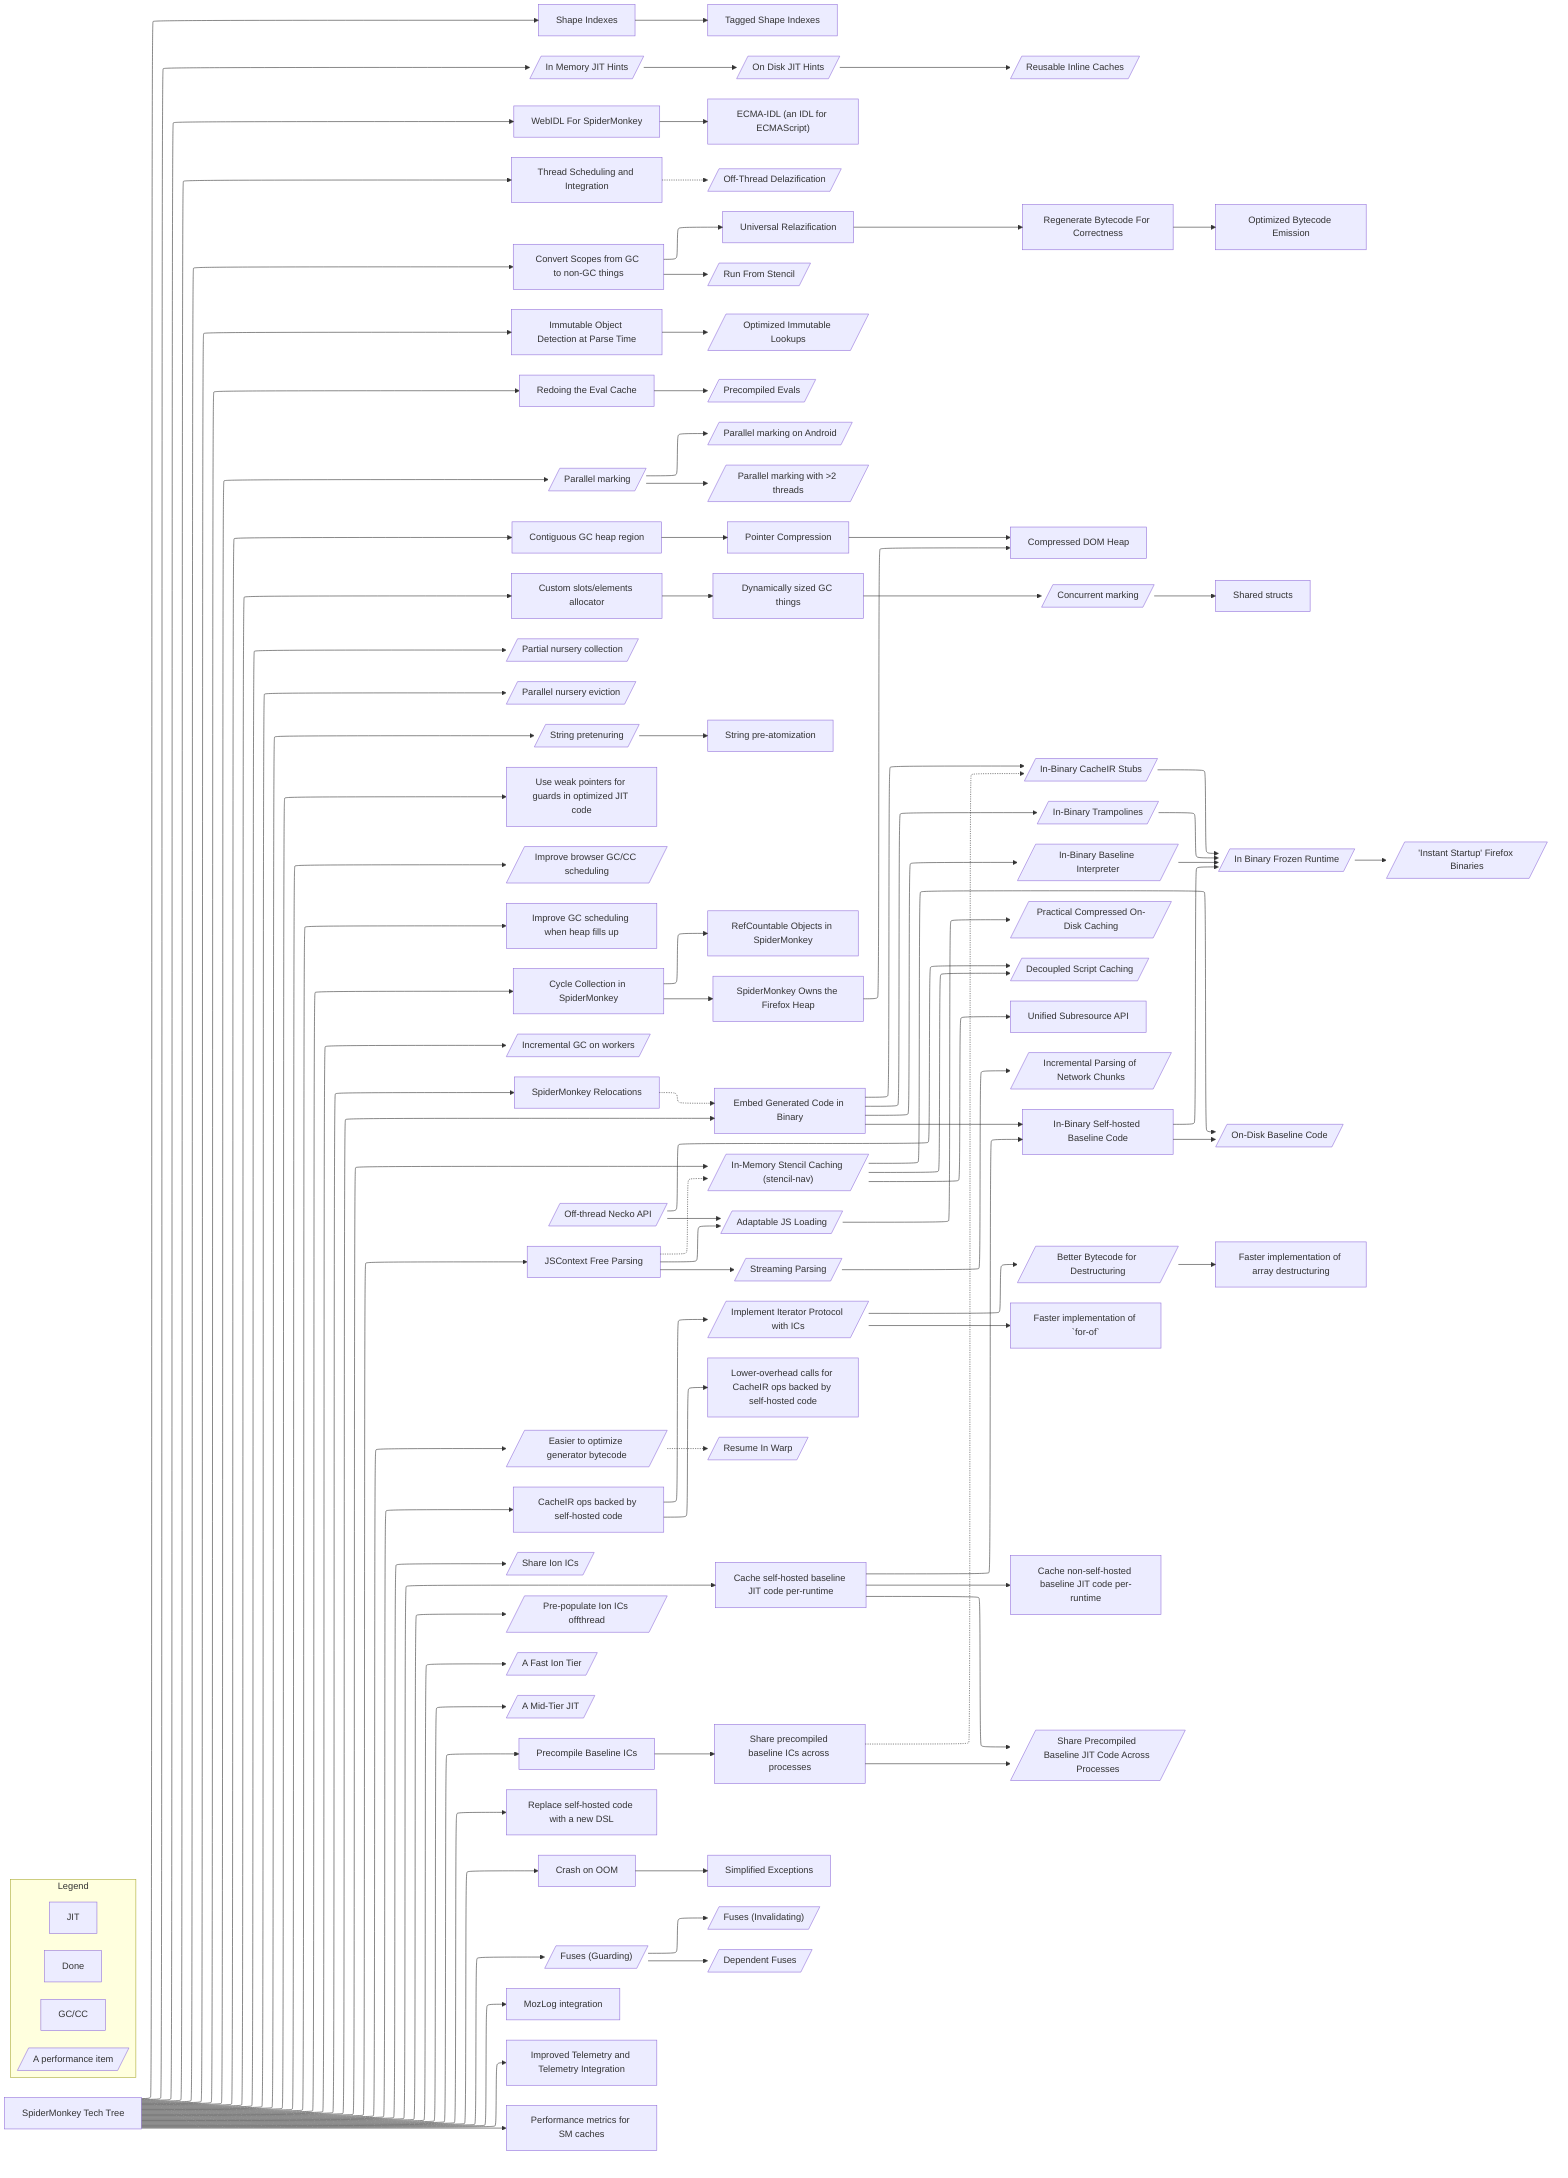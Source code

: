 %%{init: {"flowchart": {"defaultRenderer": "elk"}} }%%
%% Ideally we would use the elk renderer: Much better for this diagram.
%% -- However, using elk as our renderer does have downsides. Elk doesn't
%%    support dotted lines.
%% --
%% -- As well, it becomes very very wide as there's more complexity added to the
%%    diagram.

flowchart LR
    subgraph Legend
        Done
        class Done done

        GC["GC/CC"]
        class GC GC

        JIT
        class JIT JIT


        perf[/"A performance item"/]
    end

    root[SpiderMonkey Tech Tree] --> shapeIndexes[Shape Indexes]
    shapeIndexes --> taggedShapeIndexes[Tagged Shape Indexes]
    click shapeIndexes href "#shapeIndexes"
    click taggedShapeIndexes href "#taggedShapeIndexes"

    root --> inMemoryJITHints[/"In Memory JIT Hints"/] --> onDiskJITHints[/"On  Disk JIT Hints"/] --> ric[/"Reusable Inline Caches"/]
    class inMemoryJITHints done;
    click inMemoryJITHints href "https://bugzilla.mozilla.org/show_bug.cgi?id=1824772"

    class onDiskJITHints JIT;
    class ric JIT;

    click ric href "#ric"

    root --> webIDL["WebIDL For SpiderMonkey"] --> ecmaIDL["ECMA-IDL (an IDL for ECMAScript)"]
    root --> scheduling["Thread Scheduling and Integration"] -.-> offThreadDelazification[/"Off-Thread Delazification"/]
    root --> nonGCScopes["Convert Scopes from GC to non-GC things"] --> universalRelazification["Universal Relazification"]
    click universalRelazification href "#universalRelazification"

    universalRelazification --> tossBytecode["Regenerate Bytecode For Correctness"]
    tossBytecode --> optimizedBytecode["Optimized Bytecode Emission"]
    click tossBytecode href "#tossBytecode"

    runFromStencil[/"Run From Stencil"/]
    click runFromStencil "#runFromStencil"
    nonGCScopes --> runFromStencil

    root --> immutableFlag["Immutable Object Detection at Parse Time"] --> optimizedImmutableLookups[/"Optimized Immutable Lookups"/]
    click immutableFlag href "#immutableFlag"

    root --> evalCache["Redoing the Eval Cache"] --> precompiledEval[/"Precompiled Evals"/]

    root --> parallelMarking[/"Parallel marking"/] --> androidParallelMarking[/"Parallel marking on Android"/]
    class parallelMarking GC
    class androidParallelMarking GC

    parallelMarking --> moreParallelMarking[/"Parallel marking with >2 threads"/]
    class moreParallelMarking GC
    root --> contiguousGCHeap["Contiguous GC heap region"] --> pointerCompression["Pointer Compression"] --> compressedDOM["Compressed DOM Heap"]
    class contiguousGCHeap GC
    class pointerCompression GC
    class compressedDOM GC

    root --> slotsAlloc["Custom slots/elements allocator"] --> dynamicGCThings["Dynamically sized GC things"] --> concurrentMarking[/"Concurrent marking"/] --> sharedStructs["Shared structs"]
    class slotsAlloc GC
    class dynamicGCThings GC
    class concurrentMarking GC
    class sharedStructs GC

    root --> partialNurseryCollection[/"Partial nursery collection"/]
    class partialNurseryCollection GC

    root --> parallelNurseryEviction[/"Parallel nursery eviction"/]
    class parallelNurseryEviction GC
    root --> stringPretenuring[/"String pretenuring"/] --> stringPreAtomization["String pre-atomization"]
    class stringPretenuring GC
    class stringPreAtomization GC

    root --> weakPtrsInOptimizedCode["Use weak pointers for guards in optimized JIT code"]
    class weakPtrsInOptimizedCode GC

    root --> gcScheduling[/"Improve browser GC/CC scheduling"/]
    root --> fullHeapScheduling["Improve GC scheduling when heap fills up"]
    class gcScheduling GC
    class fullHeapScheduling GC

    root --> cc["Cycle Collection in SpiderMonkey"] --> refCount["RefCountable Objects in SpiderMonkey"]
    class cc GC
    class refCount GC

    cc --> smHeap["SpiderMonkey Owns the Firefox Heap"] --> compressedDOM
    class smHeap GC
    root --> incrementalWorkerGC[/"Incremental GC on workers"/]
    class incrementalWorkerGC GC

    inBinaryStubs[/"In-Binary CacheIR Stubs"/]
    root --> smRelocations["SpiderMonkey Relocations"]
    click smRelocations href "#smRelocations"

    frozenRuntime[/"In Binary Frozen Runtime"/]
    frozenRuntime --> bakedFirefox[/"'Instant Startup' Firefox Binaries"/]

    inBinaryStubs --> frozenRuntime
    inBinaryTrampolines[/"In-Binary Trampolines"/] --> frozenRuntime
    inBinaryBaselineInterpreter[/"In-Binary Baseline Interpreter"/] --> frozenRuntime

    root --> inBinaryCode["Embed Generated Code in Binary"] --> inBinaryStubs & inBinaryTrampolines & inBinaryBaselineInterpreter
    click inBinaryCode "#inBinaryCode"
    smRelocations -.-> inBinaryCode


    stencilNav[/"In-Memory Stencil Caching (stencil-nav)"/]
    click stencilNav "#stencilNav"
    root --> stencilNav
    adaptableJSLoading[/"Adaptable JS Loading"/]
    click adaptableJSLoading "#adaptableJSLoading"
    adaptableJSLoading --> compressDiskCache[/"Practical Compressed On-Disk Caching"/]
    click compressDiskCache "#compressDiskCache"
    offThreadNeckoAPI --> decoupledCaching[/"Decoupled Script Caching"/]
    click decoupledCaching "#decoupledCaching"
    stencilNav --> decoupledCaching
    stencilNav --> unifiedSubresourceApi["Unified Subresource API"]
    click unifiedSubresourceApi "#unifiedSubresourceApi"
    offThreadNeckoAPI[/"Off-thread Necko API"/]
    click offThreadNeckoAPI "#offThreadNeckoAPI"
    offThreadNeckoAPI --> adaptableJSLoading

    root --> contextFreeParsing["JSContext Free Parsing"]
    contextFreeParsing -.-> stencilNav
    contextFreeParsing --> adaptableJSLoading
    contextFreeParsing --> streamingParsing[/"Streaming Parsing"/]
    click streamingParsing "#streamingParsing"
    streamingParsing --> networkParsing[/"Incremental Parsing of Network Chunks"/]

    onDiskBaselineCode[/"On-Disk Baseline Code"/]
    click onDiskBaselineCode "#onDiskBaselineCode"
    stencilNav --> onDiskBaselineCode
    inBinarySelfHostedBaseline --> onDiskBaselineCode


    %% subgraph improvedBytecode [Bytecode Improvements]
        destructuringBytecode[/"Better Bytecode for Destructuring"/]
        click destructuringBytecode "#destructuringBytecode"

        generatorBytecodeTransforms[/"Easier to optimize generator bytecode"/]
        click generatorBytecodeTransforms "#generatorBytecodeTransforms"
        root --> generatorBytecodeTransforms


        selfHostedCacheIROps["CacheIR ops backed by self-hosted code"]
        class selfHostedCacheIROps JIT
        click selfHostedCacheIROps "#selfHostedCacheIROps"

        iteratorsWithICs[/"Implement Iterator Protocol with ICs"/]
        class iteratorsWithICs JIT

        selfHostedCacheIROps --> iteratorsWithICs

        fasterForOf["Faster implementation of `for-of` "]
        class fasterForOf JIT

        fasterArrayDestructuring["Faster implementation of array destructuring "]
        class fasterArrayDestructuring JIT

        iteratorsWithICs --> fasterForOf
        iteratorsWithICs --> destructuringBytecode

        destructuringBytecode --> fasterArrayDestructuring
    %%end
    %%root --> improvedBytecode

    lowerOverheadSelfHostedCacheIR["Lower-overhead calls for CacheIR ops backed by self-hosted code"]
    class lowerOverheadSelfHostedCacheIR JIT

    selfHostedCacheIROps --> lowerOverheadSelfHostedCacheIR

    generatorBytecodeTransforms -.-> resumeInWarp


    %%subgraph ionImprovements [Ion Improvements]
        shareIonICs[/"Share Ion ICs"/]
        class shareIonICs JIT
        click shareIonICs "#shareIonICs"
        root --> shareIonICs

        prepopulateIonIcs[/"Pre-populate Ion ICs offthread"/]
        class prepopulateIonIcs JIT
        click prepopulateIonIcs "#prepopulateIonIcs"
        root --> prepopulateIonIcs

        fastIonTier[/"A Fast Ion Tier"/]
        class fastIonTier JIT
        click fastIonTier "#fastIonTier"
        root --> fastIonTier

        resumeInWarp[/"Resume In Warp"/]
        class resumeInWarp JIT
        click resumeInWarp href "https://bugzilla.mozilla.org/show_bug.cgi?id=1681338"
    %%end
    %% root --> ionImprovements

    root --> midTier[/"A Mid-Tier JIT"/]
    click midTier "#midTier"
    class midTier JIT

    cacheSelfHostedJitCode["Cache self-hosted baseline JIT code per-runtime"]
    class cacheSelfHostedJitCode JIT

    cacheRegularJitCode["Cache non-self-hosted baseline JIT code per-runtime"]
    class cacheRegularJitCode JIT

    precompileBaselineICs["Precompile Baseline ICs"]
    class precompileBaselineICs JIT
    click precompileBaselineICs href "https://bugzilla.mozilla.org/show_bug.cgi?id=1357884"

    shareBaselineICs["Share precompiled baseline ICs across processes"]

    root --> cacheSelfHostedJitCode --> cacheRegularJitCode
    root --> precompileBaselineICs -->  shareBaselineICs

    shareBaselineICs -.-> inBinaryStubs

    sharePrecompiledBaselineAcrossProcesses[/"Share Precompiled Baseline JIT Code Across Processes"/]
    cacheSelfHostedJitCode --> sharePrecompiledBaselineAcrossProcesses
    shareBaselineICs --> sharePrecompiledBaselineAcrossProcesses

    inBinarySelfHostedBaseline["In-Binary Self-hosted Baseline Code"]
    inBinarySelfHostedBaseline --> frozenRuntime
    inBinaryCode --> inBinarySelfHostedBaseline
    cacheSelfHostedJitCode --> inBinarySelfHostedBaseline

    root --> selfHostedCacheIROps


    root --> selfHostedReplacement["Replace self-hosted code with a new DSL"]

    root --> crashOnOOM["Crash on OOM"]
    crashOnOOM --> simplifiedExceptions["Simplified Exceptions"]
    click simplifiedExceptions "#simplifiedExceptions"

    root --> guardFuses[/"Fuses (Guarding)"/]
    guardFuses --> invalidatingFuses[/"Fuses (Invalidating)"/]
    guardFuses --> dependentFuses[/"Dependent Fuses"/]

    root --> mozLog["MozLog integration"]
    root --> telemetry["Improved Telemetry and Telemetry Integration"]

    root --> cacheStatistics["Performance metrics for SM caches"]

    %% Click Handlers
    %% Example of a programatic click handler for giggles. Notice that the callback
    %% is accessed relative to `window`.
    %% click webIDL callbacks.exampleCallback

    %% As an example of how we could group projects together.
    %% Commented out for now.
    %% subgraph "Gecko Managed Runtime"
    %%     cc
    %%     smHeap
    %%     webIDL
    %%     ecmaIDL
    %% end